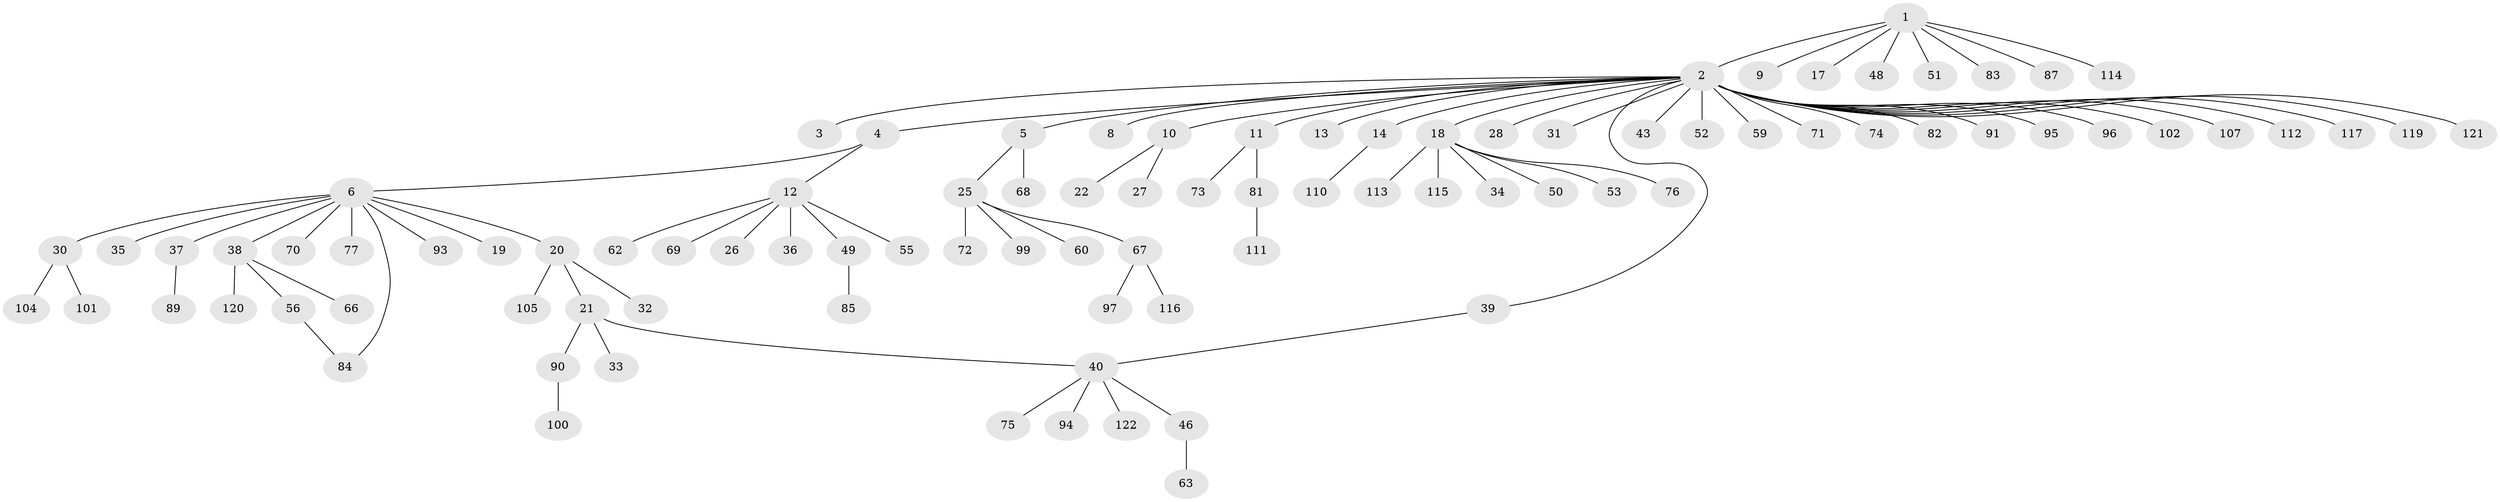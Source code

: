 // Generated by graph-tools (version 1.1) at 2025/51/02/27/25 19:51:54]
// undirected, 93 vertices, 94 edges
graph export_dot {
graph [start="1"]
  node [color=gray90,style=filled];
  1 [super="+7"];
  2 [super="+24"];
  3 [super="+23"];
  4;
  5 [super="+58"];
  6 [super="+16"];
  8;
  9 [super="+64"];
  10 [super="+78"];
  11;
  12 [super="+15"];
  13 [super="+47"];
  14 [super="+42"];
  17;
  18 [super="+109"];
  19;
  20 [super="+65"];
  21 [super="+29"];
  22;
  25 [super="+44"];
  26;
  27;
  28;
  30 [super="+98"];
  31 [super="+108"];
  32;
  33;
  34 [super="+54"];
  35;
  36;
  37 [super="+41"];
  38 [super="+57"];
  39 [super="+106"];
  40 [super="+45"];
  43;
  46;
  48;
  49 [super="+61"];
  50;
  51;
  52;
  53;
  55;
  56;
  59;
  60 [super="+86"];
  62;
  63;
  66;
  67 [super="+88"];
  68 [super="+80"];
  69;
  70 [super="+79"];
  71;
  72 [super="+103"];
  73;
  74;
  75;
  76;
  77;
  81 [super="+118"];
  82;
  83;
  84;
  85;
  87;
  89;
  90 [super="+92"];
  91;
  93;
  94;
  95;
  96;
  97;
  99;
  100;
  101;
  102;
  104;
  105;
  107;
  110;
  111;
  112;
  113;
  114;
  115;
  116;
  117;
  119;
  120;
  121;
  122;
  1 -- 2;
  1 -- 9;
  1 -- 17;
  1 -- 48;
  1 -- 51;
  1 -- 83;
  1 -- 87;
  1 -- 114;
  2 -- 3;
  2 -- 4;
  2 -- 5;
  2 -- 8;
  2 -- 10;
  2 -- 11;
  2 -- 13;
  2 -- 14;
  2 -- 18;
  2 -- 28;
  2 -- 31;
  2 -- 39;
  2 -- 43;
  2 -- 52;
  2 -- 59;
  2 -- 71;
  2 -- 74;
  2 -- 82;
  2 -- 91;
  2 -- 95;
  2 -- 96;
  2 -- 102;
  2 -- 107;
  2 -- 112;
  2 -- 117;
  2 -- 119;
  2 -- 121;
  4 -- 6;
  4 -- 12;
  5 -- 25;
  5 -- 68;
  6 -- 19;
  6 -- 20;
  6 -- 30;
  6 -- 35;
  6 -- 37;
  6 -- 38;
  6 -- 84;
  6 -- 93;
  6 -- 70;
  6 -- 77;
  10 -- 22;
  10 -- 27;
  11 -- 73;
  11 -- 81;
  12 -- 26;
  12 -- 62;
  12 -- 49;
  12 -- 36;
  12 -- 69;
  12 -- 55;
  14 -- 110;
  18 -- 34;
  18 -- 50;
  18 -- 53;
  18 -- 76;
  18 -- 113;
  18 -- 115;
  20 -- 21;
  20 -- 32;
  20 -- 105;
  21 -- 33;
  21 -- 40;
  21 -- 90;
  25 -- 60;
  25 -- 67;
  25 -- 99;
  25 -- 72;
  30 -- 101;
  30 -- 104;
  37 -- 89;
  38 -- 56;
  38 -- 66;
  38 -- 120;
  39 -- 40;
  40 -- 46;
  40 -- 122;
  40 -- 75;
  40 -- 94;
  46 -- 63;
  49 -- 85;
  56 -- 84;
  67 -- 97;
  67 -- 116;
  81 -- 111;
  90 -- 100;
}

